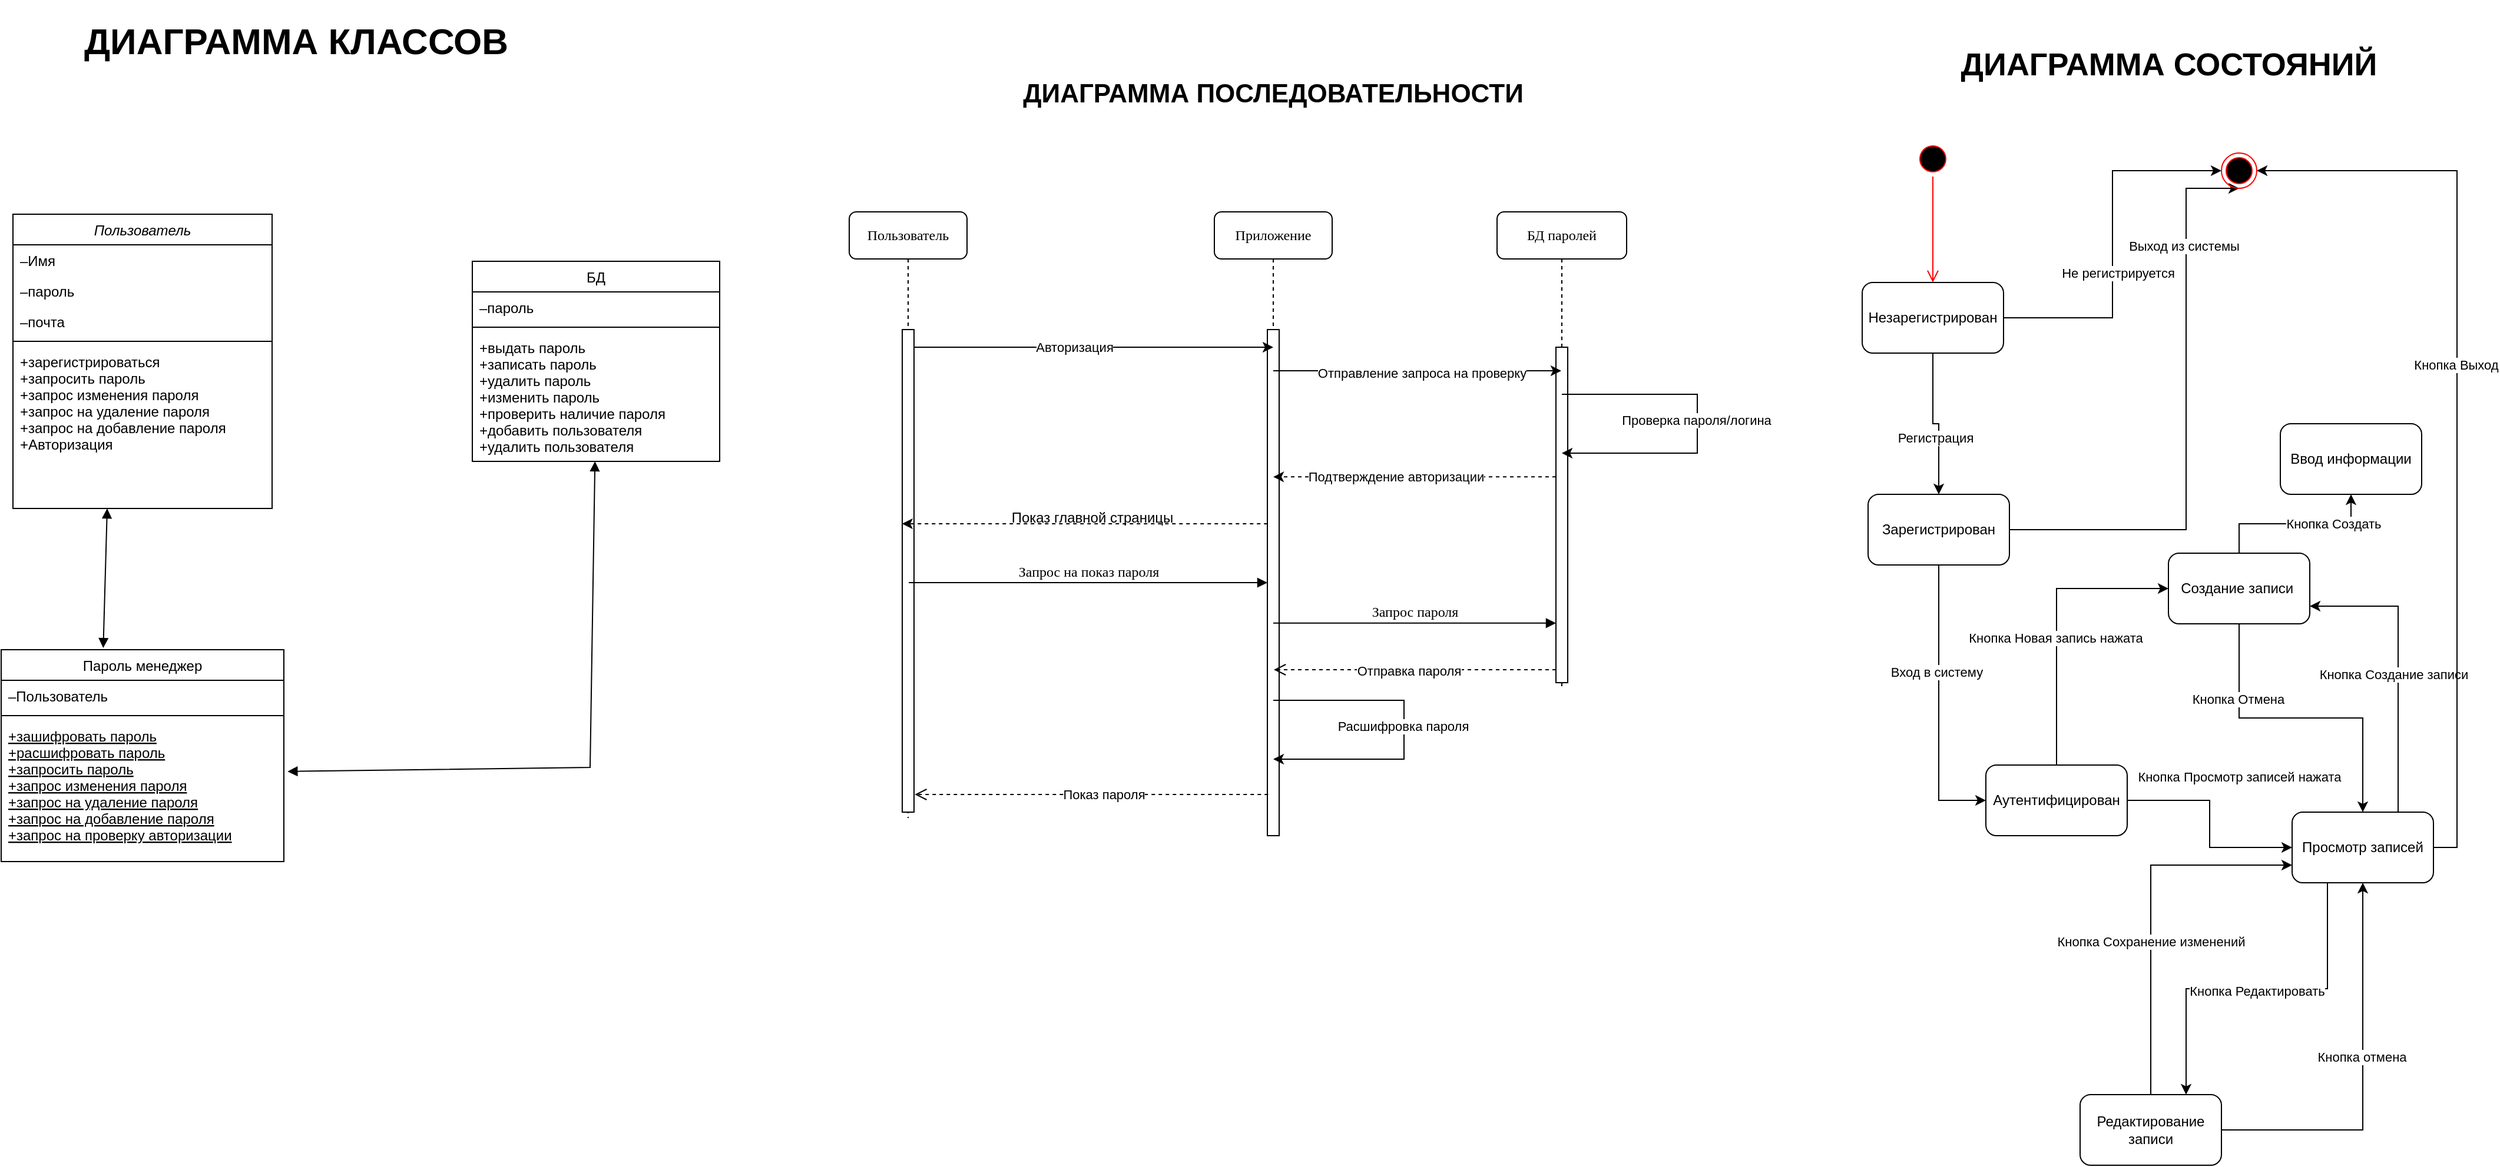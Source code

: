 <mxfile version="22.1.1" type="google">
  <diagram name="Page-1" id="e7e014a7-5840-1c2e-5031-d8a46d1fe8dd">
    <mxGraphModel grid="1" page="1" gridSize="10" guides="1" tooltips="1" connect="1" arrows="1" fold="1" pageScale="1" pageWidth="2336" pageHeight="1654" background="none" math="0" shadow="0">
      <root>
        <mxCell id="0" />
        <mxCell id="1" parent="0" />
        <mxCell id="oryLOTmuy3Qz9RxGa48n-1" value="Пользователь" style="swimlane;fontStyle=2;align=center;verticalAlign=top;childLayout=stackLayout;horizontal=1;startSize=26;horizontalStack=0;resizeParent=1;resizeLast=0;collapsible=1;marginBottom=0;rounded=0;shadow=0;strokeWidth=1;" vertex="1" parent="1">
          <mxGeometry x="150" y="262" width="220" height="250" as="geometry">
            <mxRectangle x="220" y="120" width="160" height="26" as="alternateBounds" />
          </mxGeometry>
        </mxCell>
        <mxCell id="oryLOTmuy3Qz9RxGa48n-2" value="–Имя" style="text;align=left;verticalAlign=top;spacingLeft=4;spacingRight=4;overflow=hidden;rotatable=0;points=[[0,0.5],[1,0.5]];portConstraint=eastwest;" vertex="1" parent="oryLOTmuy3Qz9RxGa48n-1">
          <mxGeometry y="26" width="220" height="26" as="geometry" />
        </mxCell>
        <mxCell id="oryLOTmuy3Qz9RxGa48n-3" value="–пароль" style="text;align=left;verticalAlign=top;spacingLeft=4;spacingRight=4;overflow=hidden;rotatable=0;points=[[0,0.5],[1,0.5]];portConstraint=eastwest;rounded=0;shadow=0;html=0;" vertex="1" parent="oryLOTmuy3Qz9RxGa48n-1">
          <mxGeometry y="52" width="220" height="26" as="geometry" />
        </mxCell>
        <mxCell id="oryLOTmuy3Qz9RxGa48n-4" value="–почта" style="text;align=left;verticalAlign=top;spacingLeft=4;spacingRight=4;overflow=hidden;rotatable=0;points=[[0,0.5],[1,0.5]];portConstraint=eastwest;rounded=0;shadow=0;html=0;" vertex="1" parent="oryLOTmuy3Qz9RxGa48n-1">
          <mxGeometry y="78" width="220" height="26" as="geometry" />
        </mxCell>
        <mxCell id="oryLOTmuy3Qz9RxGa48n-5" value="" style="line;html=1;strokeWidth=1;align=left;verticalAlign=middle;spacingTop=-1;spacingLeft=3;spacingRight=3;rotatable=0;labelPosition=right;points=[];portConstraint=eastwest;" vertex="1" parent="oryLOTmuy3Qz9RxGa48n-1">
          <mxGeometry y="104" width="220" height="8" as="geometry" />
        </mxCell>
        <mxCell id="oryLOTmuy3Qz9RxGa48n-6" value="+зарегистрироваться&#xa;+запросить пароль&#xa;+запрос изменения пароля&#xa;+запрос на удаление пароля&#xa;+запрос на добавление пароля&#xa;+Авторизация" style="text;align=left;verticalAlign=top;spacingLeft=4;spacingRight=4;overflow=hidden;rotatable=0;points=[[0,0.5],[1,0.5]];portConstraint=eastwest;" vertex="1" parent="oryLOTmuy3Qz9RxGa48n-1">
          <mxGeometry y="112" width="220" height="98" as="geometry" />
        </mxCell>
        <mxCell id="oryLOTmuy3Qz9RxGa48n-7" value="" style="endArrow=block;startArrow=block;endFill=1;startFill=1;html=1;rounded=0;entryX=0.361;entryY=-0.008;entryDx=0;entryDy=0;entryPerimeter=0;" edge="1" parent="oryLOTmuy3Qz9RxGa48n-1" target="oryLOTmuy3Qz9RxGa48n-8">
          <mxGeometry width="160" relative="1" as="geometry">
            <mxPoint x="80" y="250" as="sourcePoint" />
            <mxPoint x="240" y="230" as="targetPoint" />
          </mxGeometry>
        </mxCell>
        <mxCell id="oryLOTmuy3Qz9RxGa48n-8" value="Пароль менеджер" style="swimlane;fontStyle=0;align=center;verticalAlign=top;childLayout=stackLayout;horizontal=1;startSize=26;horizontalStack=0;resizeParent=1;resizeLast=0;collapsible=1;marginBottom=0;rounded=0;shadow=0;strokeWidth=1;" vertex="1" parent="1">
          <mxGeometry x="140" y="632" width="240" height="180" as="geometry">
            <mxRectangle x="130" y="380" width="160" height="26" as="alternateBounds" />
          </mxGeometry>
        </mxCell>
        <mxCell id="oryLOTmuy3Qz9RxGa48n-9" value="–Пользователь" style="text;align=left;verticalAlign=top;spacingLeft=4;spacingRight=4;overflow=hidden;rotatable=0;points=[[0,0.5],[1,0.5]];portConstraint=eastwest;" vertex="1" parent="oryLOTmuy3Qz9RxGa48n-8">
          <mxGeometry y="26" width="240" height="26" as="geometry" />
        </mxCell>
        <mxCell id="oryLOTmuy3Qz9RxGa48n-10" value="" style="line;html=1;strokeWidth=1;align=left;verticalAlign=middle;spacingTop=-1;spacingLeft=3;spacingRight=3;rotatable=0;labelPosition=right;points=[];portConstraint=eastwest;" vertex="1" parent="oryLOTmuy3Qz9RxGa48n-8">
          <mxGeometry y="52" width="240" height="8" as="geometry" />
        </mxCell>
        <mxCell id="oryLOTmuy3Qz9RxGa48n-11" value="+зашифровать пароль&#xa;+расшифровать пароль&#xa;+запросить пароль&#xa;+запрос изменения пароля&#xa;+запрос на удаление пароля&#xa;+запрос на добавление пароля&#xa;+запрос на проверку авторизации&#xa;" style="text;align=left;verticalAlign=top;spacingLeft=4;spacingRight=4;overflow=hidden;rotatable=0;points=[[0,0.5],[1,0.5]];portConstraint=eastwest;fontStyle=4" vertex="1" parent="oryLOTmuy3Qz9RxGa48n-8">
          <mxGeometry y="60" width="240" height="120" as="geometry" />
        </mxCell>
        <mxCell id="oryLOTmuy3Qz9RxGa48n-12" value="БД" style="swimlane;fontStyle=0;align=center;verticalAlign=top;childLayout=stackLayout;horizontal=1;startSize=26;horizontalStack=0;resizeParent=1;resizeLast=0;collapsible=1;marginBottom=0;rounded=0;shadow=0;strokeWidth=1;" vertex="1" parent="1">
          <mxGeometry x="540" y="302" width="210" height="170" as="geometry">
            <mxRectangle x="550" y="140" width="160" height="26" as="alternateBounds" />
          </mxGeometry>
        </mxCell>
        <mxCell id="oryLOTmuy3Qz9RxGa48n-13" value="–пароль" style="text;align=left;verticalAlign=top;spacingLeft=4;spacingRight=4;overflow=hidden;rotatable=0;points=[[0,0.5],[1,0.5]];portConstraint=eastwest;" vertex="1" parent="oryLOTmuy3Qz9RxGa48n-12">
          <mxGeometry y="26" width="210" height="26" as="geometry" />
        </mxCell>
        <mxCell id="oryLOTmuy3Qz9RxGa48n-14" value="" style="line;html=1;strokeWidth=1;align=left;verticalAlign=middle;spacingTop=-1;spacingLeft=3;spacingRight=3;rotatable=0;labelPosition=right;points=[];portConstraint=eastwest;" vertex="1" parent="oryLOTmuy3Qz9RxGa48n-12">
          <mxGeometry y="52" width="210" height="8" as="geometry" />
        </mxCell>
        <mxCell id="oryLOTmuy3Qz9RxGa48n-15" value="+выдать пароль&#xa;+записать пароль&#xa;+удалить пароль&#xa;+изменить пароль&#xa;+проверить наличие пароля&#xa;+добавить пользователя&#xa;+удалить пользователя" style="text;align=left;verticalAlign=top;spacingLeft=4;spacingRight=4;overflow=hidden;rotatable=0;points=[[0,0.5],[1,0.5]];portConstraint=eastwest;" vertex="1" parent="oryLOTmuy3Qz9RxGa48n-12">
          <mxGeometry y="60" width="210" height="110" as="geometry" />
        </mxCell>
        <mxCell id="oryLOTmuy3Qz9RxGa48n-16" value="&lt;font style=&quot;font-size: 31px;&quot;&gt;&lt;b&gt;ДИАГРАММА КЛАССОВ&lt;/b&gt;&lt;/font&gt;" style="text;html=1;align=center;verticalAlign=middle;resizable=0;points=[];autosize=1;strokeColor=none;fillColor=none;" vertex="1" parent="1">
          <mxGeometry x="200" y="90" width="380" height="50" as="geometry" />
        </mxCell>
        <mxCell id="oryLOTmuy3Qz9RxGa48n-17" value="" style="endArrow=block;startArrow=block;endFill=1;startFill=1;html=1;rounded=0;exitX=1.013;exitY=0.362;exitDx=0;exitDy=0;exitPerimeter=0;" edge="1" parent="1" source="oryLOTmuy3Qz9RxGa48n-11" target="oryLOTmuy3Qz9RxGa48n-15">
          <mxGeometry width="160" relative="1" as="geometry">
            <mxPoint x="370" y="732" as="sourcePoint" />
            <mxPoint x="530" y="732" as="targetPoint" />
            <Array as="points">
              <mxPoint x="640" y="732" />
            </Array>
          </mxGeometry>
        </mxCell>
        <mxCell id="oryLOTmuy3Qz9RxGa48n-18" value="Приложение" style="shape=umlLifeline;perimeter=lifelinePerimeter;whiteSpace=wrap;html=1;container=1;collapsible=0;recursiveResize=0;outlineConnect=0;rounded=1;shadow=0;comic=0;labelBackgroundColor=none;strokeWidth=1;fontFamily=Verdana;fontSize=12;align=center;" vertex="1" parent="1">
          <mxGeometry x="1170" y="260" width="100" height="525" as="geometry" />
        </mxCell>
        <mxCell id="oryLOTmuy3Qz9RxGa48n-19" value="" style="html=1;points=[];perimeter=orthogonalPerimeter;rounded=0;shadow=0;comic=0;labelBackgroundColor=none;strokeWidth=1;fontFamily=Verdana;fontSize=12;align=center;" vertex="1" parent="oryLOTmuy3Qz9RxGa48n-18">
          <mxGeometry x="45" y="100" width="10" height="430" as="geometry" />
        </mxCell>
        <mxCell id="oryLOTmuy3Qz9RxGa48n-20" value="БД паролей" style="shape=umlLifeline;perimeter=lifelinePerimeter;whiteSpace=wrap;html=1;container=1;collapsible=0;recursiveResize=0;outlineConnect=0;rounded=1;shadow=0;comic=0;labelBackgroundColor=none;strokeWidth=1;fontFamily=Verdana;fontSize=12;align=center;" vertex="1" parent="1">
          <mxGeometry x="1410" y="260" width="110" height="405" as="geometry" />
        </mxCell>
        <mxCell id="oryLOTmuy3Qz9RxGa48n-21" value="" style="html=1;points=[];perimeter=orthogonalPerimeter;rounded=0;shadow=0;comic=0;labelBackgroundColor=none;strokeWidth=1;fontFamily=Verdana;fontSize=12;align=center;" vertex="1" parent="oryLOTmuy3Qz9RxGa48n-20">
          <mxGeometry x="50" y="115" width="10" height="285" as="geometry" />
        </mxCell>
        <mxCell id="oryLOTmuy3Qz9RxGa48n-22" value="Пользователь" style="shape=umlLifeline;perimeter=lifelinePerimeter;whiteSpace=wrap;html=1;container=1;collapsible=0;recursiveResize=0;outlineConnect=0;rounded=1;shadow=0;comic=0;labelBackgroundColor=none;strokeWidth=1;fontFamily=Verdana;fontSize=12;align=center;" vertex="1" parent="1">
          <mxGeometry x="860" y="260" width="100" height="515" as="geometry" />
        </mxCell>
        <mxCell id="oryLOTmuy3Qz9RxGa48n-23" value="" style="html=1;points=[];perimeter=orthogonalPerimeter;rounded=0;shadow=0;comic=0;labelBackgroundColor=none;strokeWidth=1;fontFamily=Verdana;fontSize=12;align=center;" vertex="1" parent="oryLOTmuy3Qz9RxGa48n-22">
          <mxGeometry x="45" y="100" width="10" height="410" as="geometry" />
        </mxCell>
        <mxCell id="oryLOTmuy3Qz9RxGa48n-24" value="Показ главной страницы" style="text;html=1;align=center;verticalAlign=middle;resizable=0;points=[];autosize=1;strokeColor=none;fillColor=none;" vertex="1" parent="1">
          <mxGeometry x="985.63" y="505" width="160" height="30" as="geometry" />
        </mxCell>
        <mxCell id="oryLOTmuy3Qz9RxGa48n-25" value="" style="endArrow=classic;html=1;rounded=0;" edge="1" parent="1">
          <mxGeometry width="50" height="50" relative="1" as="geometry">
            <mxPoint x="915" y="375" as="sourcePoint" />
            <mxPoint x="1220" y="375" as="targetPoint" />
          </mxGeometry>
        </mxCell>
        <mxCell id="oryLOTmuy3Qz9RxGa48n-26" value="Авторизация" style="edgeLabel;html=1;align=center;verticalAlign=middle;resizable=0;points=[];" vertex="1" connectable="0" parent="oryLOTmuy3Qz9RxGa48n-25">
          <mxGeometry x="-0.116" relative="1" as="geometry">
            <mxPoint x="1" as="offset" />
          </mxGeometry>
        </mxCell>
        <mxCell id="oryLOTmuy3Qz9RxGa48n-27" value="" style="endArrow=classic;html=1;rounded=0;" edge="1" parent="1" source="oryLOTmuy3Qz9RxGa48n-18" target="oryLOTmuy3Qz9RxGa48n-20">
          <mxGeometry width="50" height="50" relative="1" as="geometry">
            <mxPoint x="1220" y="445" as="sourcePoint" />
            <mxPoint x="1310" y="405" as="targetPoint" />
            <Array as="points">
              <mxPoint x="1340" y="395" />
            </Array>
          </mxGeometry>
        </mxCell>
        <mxCell id="oryLOTmuy3Qz9RxGa48n-28" value="Отправление запроса на проверку" style="edgeLabel;html=1;align=center;verticalAlign=middle;resizable=0;points=[];" vertex="1" connectable="0" parent="oryLOTmuy3Qz9RxGa48n-27">
          <mxGeometry x="0.028" y="-2" relative="1" as="geometry">
            <mxPoint as="offset" />
          </mxGeometry>
        </mxCell>
        <mxCell id="oryLOTmuy3Qz9RxGa48n-29" value="" style="endArrow=classic;html=1;rounded=0;dashed=1;" edge="1" parent="1" target="oryLOTmuy3Qz9RxGa48n-18">
          <mxGeometry width="50" height="50" relative="1" as="geometry">
            <mxPoint x="1460" y="485.16" as="sourcePoint" />
            <mxPoint x="1224.87" y="485" as="targetPoint" />
            <Array as="points" />
          </mxGeometry>
        </mxCell>
        <mxCell id="oryLOTmuy3Qz9RxGa48n-30" value="Подтверждение авторизации" style="edgeLabel;html=1;align=center;verticalAlign=middle;resizable=0;points=[];" vertex="1" connectable="0" parent="oryLOTmuy3Qz9RxGa48n-29">
          <mxGeometry x="0.135" relative="1" as="geometry">
            <mxPoint as="offset" />
          </mxGeometry>
        </mxCell>
        <mxCell id="oryLOTmuy3Qz9RxGa48n-31" value="" style="edgeStyle=none;orthogonalLoop=1;jettySize=auto;html=1;rounded=0;dashed=1;" edge="1" parent="1">
          <mxGeometry width="100" relative="1" as="geometry">
            <mxPoint x="1215.13" y="525" as="sourcePoint" />
            <mxPoint x="904.88" y="525" as="targetPoint" />
            <Array as="points" />
          </mxGeometry>
        </mxCell>
        <mxCell id="oryLOTmuy3Qz9RxGa48n-32" value="Запрос на показ пароля" style="html=1;verticalAlign=bottom;endArrow=block;labelBackgroundColor=none;fontFamily=Verdana;fontSize=12;edgeStyle=elbowEdgeStyle;elbow=vertical;" edge="1" parent="1">
          <mxGeometry relative="1" as="geometry">
            <mxPoint x="910.5" y="575" as="sourcePoint" />
            <mxPoint x="1215" y="575" as="targetPoint" />
            <Array as="points">
              <mxPoint x="1065.5" y="575" />
            </Array>
          </mxGeometry>
        </mxCell>
        <mxCell id="oryLOTmuy3Qz9RxGa48n-33" value="" style="html=1;verticalAlign=bottom;endArrow=open;dashed=1;endSize=8;curved=0;rounded=0;" edge="1" parent="1">
          <mxGeometry relative="1" as="geometry">
            <mxPoint x="1460" y="649" as="sourcePoint" />
            <mxPoint x="1220.5" y="649" as="targetPoint" />
          </mxGeometry>
        </mxCell>
        <mxCell id="oryLOTmuy3Qz9RxGa48n-34" value="Отправка пароля" style="edgeLabel;html=1;align=center;verticalAlign=middle;resizable=0;points=[];" vertex="1" connectable="0" parent="oryLOTmuy3Qz9RxGa48n-33">
          <mxGeometry x="0.044" y="1" relative="1" as="geometry">
            <mxPoint as="offset" />
          </mxGeometry>
        </mxCell>
        <mxCell id="oryLOTmuy3Qz9RxGa48n-35" value="Запрос пароля" style="html=1;verticalAlign=bottom;endArrow=block;labelBackgroundColor=none;fontFamily=Verdana;fontSize=12;edgeStyle=elbowEdgeStyle;elbow=vertical;" edge="1" parent="1" source="oryLOTmuy3Qz9RxGa48n-18" target="oryLOTmuy3Qz9RxGa48n-21">
          <mxGeometry relative="1" as="geometry">
            <mxPoint x="1215.5" y="609.38" as="sourcePoint" />
            <mxPoint x="1520" y="609.38" as="targetPoint" />
            <Array as="points">
              <mxPoint x="1370.5" y="609.38" />
            </Array>
          </mxGeometry>
        </mxCell>
        <mxCell id="oryLOTmuy3Qz9RxGa48n-36" value="" style="html=1;verticalAlign=bottom;endArrow=open;dashed=1;endSize=8;curved=0;rounded=0;" edge="1" parent="1">
          <mxGeometry relative="1" as="geometry">
            <mxPoint x="1215.63" y="755" as="sourcePoint" />
            <mxPoint x="915.63" y="755" as="targetPoint" />
          </mxGeometry>
        </mxCell>
        <mxCell id="oryLOTmuy3Qz9RxGa48n-37" value="Показ пароля" style="edgeLabel;html=1;align=center;verticalAlign=middle;resizable=0;points=[];" vertex="1" connectable="0" parent="oryLOTmuy3Qz9RxGa48n-36">
          <mxGeometry x="-0.062" relative="1" as="geometry">
            <mxPoint x="1" as="offset" />
          </mxGeometry>
        </mxCell>
        <mxCell id="oryLOTmuy3Qz9RxGa48n-38" value="" style="edgeStyle=none;orthogonalLoop=1;jettySize=auto;html=1;rounded=0;" edge="1" parent="1" source="oryLOTmuy3Qz9RxGa48n-18" target="oryLOTmuy3Qz9RxGa48n-18">
          <mxGeometry width="100" relative="1" as="geometry">
            <mxPoint x="1230" y="675" as="sourcePoint" />
            <mxPoint x="1240" y="735" as="targetPoint" />
            <Array as="points">
              <mxPoint x="1331" y="675" />
              <mxPoint x="1331" y="725" />
            </Array>
          </mxGeometry>
        </mxCell>
        <mxCell id="oryLOTmuy3Qz9RxGa48n-39" value="Расшифровка пароля" style="edgeLabel;html=1;align=center;verticalAlign=middle;resizable=0;points=[];" vertex="1" connectable="0" parent="oryLOTmuy3Qz9RxGa48n-38">
          <mxGeometry x="-0.023" y="-1" relative="1" as="geometry">
            <mxPoint as="offset" />
          </mxGeometry>
        </mxCell>
        <mxCell id="oryLOTmuy3Qz9RxGa48n-40" value="" style="edgeStyle=none;orthogonalLoop=1;jettySize=auto;html=1;rounded=0;" edge="1" parent="1" source="oryLOTmuy3Qz9RxGa48n-20" target="oryLOTmuy3Qz9RxGa48n-20">
          <mxGeometry width="100" relative="1" as="geometry">
            <mxPoint x="1480" y="415" as="sourcePoint" />
            <mxPoint x="1560" y="465" as="targetPoint" />
            <Array as="points">
              <mxPoint x="1580" y="415" />
              <mxPoint x="1580" y="465" />
            </Array>
          </mxGeometry>
        </mxCell>
        <mxCell id="oryLOTmuy3Qz9RxGa48n-41" value="Проверка пароля/логина" style="edgeLabel;html=1;align=center;verticalAlign=middle;resizable=0;points=[];" vertex="1" connectable="0" parent="oryLOTmuy3Qz9RxGa48n-40">
          <mxGeometry x="-0.023" y="-1" relative="1" as="geometry">
            <mxPoint as="offset" />
          </mxGeometry>
        </mxCell>
        <mxCell id="oryLOTmuy3Qz9RxGa48n-42" value="&lt;font style=&quot;font-size: 22px;&quot;&gt;&lt;b&gt;ДИАГРАММА ПОСЛЕДОВАТЕЛЬНОСТИ&lt;/b&gt;&lt;/font&gt;" style="text;html=1;strokeColor=none;fillColor=none;align=center;verticalAlign=middle;whiteSpace=wrap;rounded=0;" vertex="1" parent="1">
          <mxGeometry x="900" y="80" width="640" height="160" as="geometry" />
        </mxCell>
        <mxCell id="oryLOTmuy3Qz9RxGa48n-43" value="" style="ellipse;html=1;shape=startState;fillColor=#000000;strokeColor=#ff0000;" vertex="1" parent="1">
          <mxGeometry x="1765" y="200" width="30" height="30" as="geometry" />
        </mxCell>
        <mxCell id="oryLOTmuy3Qz9RxGa48n-44" value="" style="edgeStyle=orthogonalEdgeStyle;html=1;verticalAlign=bottom;endArrow=open;endSize=8;strokeColor=#ff0000;rounded=0;entryX=0.5;entryY=0;entryDx=0;entryDy=0;" edge="1" parent="1" source="oryLOTmuy3Qz9RxGa48n-43" target="oryLOTmuy3Qz9RxGa48n-49">
          <mxGeometry relative="1" as="geometry">
            <mxPoint x="1780" y="290" as="targetPoint" />
          </mxGeometry>
        </mxCell>
        <mxCell id="oryLOTmuy3Qz9RxGa48n-45" style="edgeStyle=orthogonalEdgeStyle;rounded=0;orthogonalLoop=1;jettySize=auto;html=1;entryX=0.5;entryY=0;entryDx=0;entryDy=0;" edge="1" parent="1" source="oryLOTmuy3Qz9RxGa48n-49" target="oryLOTmuy3Qz9RxGa48n-54">
          <mxGeometry relative="1" as="geometry" />
        </mxCell>
        <mxCell id="oryLOTmuy3Qz9RxGa48n-46" value="Регистрация" style="edgeLabel;html=1;align=center;verticalAlign=middle;resizable=0;points=[];" vertex="1" connectable="0" parent="oryLOTmuy3Qz9RxGa48n-45">
          <mxGeometry x="0.228" y="-3" relative="1" as="geometry">
            <mxPoint as="offset" />
          </mxGeometry>
        </mxCell>
        <mxCell id="oryLOTmuy3Qz9RxGa48n-47" style="edgeStyle=orthogonalEdgeStyle;rounded=0;orthogonalLoop=1;jettySize=auto;html=1;entryX=0;entryY=0.5;entryDx=0;entryDy=0;" edge="1" parent="1" source="oryLOTmuy3Qz9RxGa48n-49" target="oryLOTmuy3Qz9RxGa48n-78">
          <mxGeometry relative="1" as="geometry" />
        </mxCell>
        <mxCell id="oryLOTmuy3Qz9RxGa48n-48" value="Не регистрируется" style="edgeLabel;html=1;align=center;verticalAlign=middle;resizable=0;points=[];" vertex="1" connectable="0" parent="oryLOTmuy3Qz9RxGa48n-47">
          <mxGeometry x="-0.157" y="-4" relative="1" as="geometry">
            <mxPoint as="offset" />
          </mxGeometry>
        </mxCell>
        <mxCell id="oryLOTmuy3Qz9RxGa48n-49" value="Незарегистрирован" style="rounded=1;whiteSpace=wrap;html=1;" vertex="1" parent="1">
          <mxGeometry x="1720" y="320" width="120" height="60" as="geometry" />
        </mxCell>
        <mxCell id="oryLOTmuy3Qz9RxGa48n-50" style="edgeStyle=orthogonalEdgeStyle;rounded=0;orthogonalLoop=1;jettySize=auto;html=1;entryX=0;entryY=0.5;entryDx=0;entryDy=0;" edge="1" parent="1" source="oryLOTmuy3Qz9RxGa48n-54" target="oryLOTmuy3Qz9RxGa48n-59">
          <mxGeometry relative="1" as="geometry" />
        </mxCell>
        <mxCell id="oryLOTmuy3Qz9RxGa48n-51" value="Вход в систему" style="edgeLabel;html=1;align=center;verticalAlign=middle;resizable=0;points=[];" vertex="1" connectable="0" parent="oryLOTmuy3Qz9RxGa48n-50">
          <mxGeometry x="-0.246" y="-2" relative="1" as="geometry">
            <mxPoint as="offset" />
          </mxGeometry>
        </mxCell>
        <mxCell id="oryLOTmuy3Qz9RxGa48n-52" style="edgeStyle=orthogonalEdgeStyle;rounded=0;orthogonalLoop=1;jettySize=auto;html=1;entryX=0.5;entryY=1;entryDx=0;entryDy=0;" edge="1" parent="1" source="oryLOTmuy3Qz9RxGa48n-54" target="oryLOTmuy3Qz9RxGa48n-78">
          <mxGeometry relative="1" as="geometry">
            <Array as="points">
              <mxPoint x="1995" y="530" />
              <mxPoint x="1995" y="240" />
            </Array>
          </mxGeometry>
        </mxCell>
        <mxCell id="oryLOTmuy3Qz9RxGa48n-53" value="Выход из системы" style="edgeLabel;html=1;align=center;verticalAlign=middle;resizable=0;points=[];" vertex="1" connectable="0" parent="oryLOTmuy3Qz9RxGa48n-52">
          <mxGeometry x="0.613" y="2" relative="1" as="geometry">
            <mxPoint as="offset" />
          </mxGeometry>
        </mxCell>
        <mxCell id="oryLOTmuy3Qz9RxGa48n-54" value="Зарегистрирован" style="rounded=1;whiteSpace=wrap;html=1;" vertex="1" parent="1">
          <mxGeometry x="1725" y="500" width="120" height="60" as="geometry" />
        </mxCell>
        <mxCell id="oryLOTmuy3Qz9RxGa48n-55" style="edgeStyle=orthogonalEdgeStyle;rounded=0;orthogonalLoop=1;jettySize=auto;html=1;entryX=0;entryY=0.5;entryDx=0;entryDy=0;exitX=0.5;exitY=0;exitDx=0;exitDy=0;" edge="1" parent="1" source="oryLOTmuy3Qz9RxGa48n-59" target="oryLOTmuy3Qz9RxGa48n-64">
          <mxGeometry relative="1" as="geometry" />
        </mxCell>
        <mxCell id="oryLOTmuy3Qz9RxGa48n-56" value="Кнопка Новая запись нажата" style="edgeLabel;html=1;align=center;verticalAlign=middle;resizable=0;points=[];" vertex="1" connectable="0" parent="oryLOTmuy3Qz9RxGa48n-55">
          <mxGeometry x="-0.113" y="1" relative="1" as="geometry">
            <mxPoint as="offset" />
          </mxGeometry>
        </mxCell>
        <mxCell id="oryLOTmuy3Qz9RxGa48n-57" style="edgeStyle=orthogonalEdgeStyle;rounded=0;orthogonalLoop=1;jettySize=auto;html=1;" edge="1" parent="1" source="oryLOTmuy3Qz9RxGa48n-59" target="oryLOTmuy3Qz9RxGa48n-72">
          <mxGeometry relative="1" as="geometry" />
        </mxCell>
        <mxCell id="oryLOTmuy3Qz9RxGa48n-58" value="Кнопка Просмотр записей нажата" style="edgeLabel;html=1;align=center;verticalAlign=middle;resizable=0;points=[];" vertex="1" connectable="0" parent="oryLOTmuy3Qz9RxGa48n-57">
          <mxGeometry x="-0.069" y="-2" relative="1" as="geometry">
            <mxPoint x="27" y="-34" as="offset" />
          </mxGeometry>
        </mxCell>
        <mxCell id="oryLOTmuy3Qz9RxGa48n-59" value="Аутентифицирован" style="rounded=1;whiteSpace=wrap;html=1;" vertex="1" parent="1">
          <mxGeometry x="1825" y="730" width="120" height="60" as="geometry" />
        </mxCell>
        <mxCell id="oryLOTmuy3Qz9RxGa48n-60" style="edgeStyle=orthogonalEdgeStyle;rounded=0;orthogonalLoop=1;jettySize=auto;html=1;" edge="1" parent="1" source="oryLOTmuy3Qz9RxGa48n-64" target="oryLOTmuy3Qz9RxGa48n-72">
          <mxGeometry relative="1" as="geometry" />
        </mxCell>
        <mxCell id="oryLOTmuy3Qz9RxGa48n-61" value="Кнопка Отмена" style="edgeLabel;html=1;align=center;verticalAlign=middle;resizable=0;points=[];" vertex="1" connectable="0" parent="oryLOTmuy3Qz9RxGa48n-60">
          <mxGeometry x="-0.522" y="-1" relative="1" as="geometry">
            <mxPoint as="offset" />
          </mxGeometry>
        </mxCell>
        <mxCell id="oryLOTmuy3Qz9RxGa48n-62" style="edgeStyle=orthogonalEdgeStyle;rounded=0;orthogonalLoop=1;jettySize=auto;html=1;entryX=0.5;entryY=1;entryDx=0;entryDy=0;" edge="1" parent="1" source="oryLOTmuy3Qz9RxGa48n-64" target="oryLOTmuy3Qz9RxGa48n-65">
          <mxGeometry relative="1" as="geometry" />
        </mxCell>
        <mxCell id="oryLOTmuy3Qz9RxGa48n-63" value="Кнопка Создать" style="edgeLabel;html=1;align=center;verticalAlign=middle;resizable=0;points=[];" vertex="1" connectable="0" parent="oryLOTmuy3Qz9RxGa48n-62">
          <mxGeometry x="0.451" relative="1" as="geometry">
            <mxPoint as="offset" />
          </mxGeometry>
        </mxCell>
        <mxCell id="oryLOTmuy3Qz9RxGa48n-64" value="Создание записи&amp;nbsp;" style="rounded=1;whiteSpace=wrap;html=1;" vertex="1" parent="1">
          <mxGeometry x="1980" y="550" width="120" height="60" as="geometry" />
        </mxCell>
        <mxCell id="oryLOTmuy3Qz9RxGa48n-65" value="Ввод информации" style="rounded=1;whiteSpace=wrap;html=1;" vertex="1" parent="1">
          <mxGeometry x="2075" y="440" width="120" height="60" as="geometry" />
        </mxCell>
        <mxCell id="oryLOTmuy3Qz9RxGa48n-66" style="edgeStyle=orthogonalEdgeStyle;rounded=0;orthogonalLoop=1;jettySize=auto;html=1;exitX=0.25;exitY=1;exitDx=0;exitDy=0;entryX=0.75;entryY=0;entryDx=0;entryDy=0;" edge="1" parent="1" source="oryLOTmuy3Qz9RxGa48n-72" target="oryLOTmuy3Qz9RxGa48n-77">
          <mxGeometry relative="1" as="geometry" />
        </mxCell>
        <mxCell id="oryLOTmuy3Qz9RxGa48n-67" value="Кнопка Редактировать" style="edgeLabel;html=1;align=center;verticalAlign=middle;resizable=0;points=[];" vertex="1" connectable="0" parent="oryLOTmuy3Qz9RxGa48n-66">
          <mxGeometry x="0.176" y="2" relative="1" as="geometry">
            <mxPoint x="26" as="offset" />
          </mxGeometry>
        </mxCell>
        <mxCell id="oryLOTmuy3Qz9RxGa48n-68" style="edgeStyle=orthogonalEdgeStyle;rounded=0;orthogonalLoop=1;jettySize=auto;html=1;exitX=0.75;exitY=0;exitDx=0;exitDy=0;entryX=1;entryY=0.75;entryDx=0;entryDy=0;" edge="1" parent="1" source="oryLOTmuy3Qz9RxGa48n-72" target="oryLOTmuy3Qz9RxGa48n-64">
          <mxGeometry relative="1" as="geometry" />
        </mxCell>
        <mxCell id="oryLOTmuy3Qz9RxGa48n-69" value="Кнопка Создание записи" style="edgeLabel;html=1;align=center;verticalAlign=middle;resizable=0;points=[];" vertex="1" connectable="0" parent="oryLOTmuy3Qz9RxGa48n-68">
          <mxGeometry x="-0.065" y="4" relative="1" as="geometry">
            <mxPoint as="offset" />
          </mxGeometry>
        </mxCell>
        <mxCell id="oryLOTmuy3Qz9RxGa48n-70" style="edgeStyle=orthogonalEdgeStyle;rounded=0;orthogonalLoop=1;jettySize=auto;html=1;entryX=1;entryY=0.5;entryDx=0;entryDy=0;exitX=1;exitY=0.5;exitDx=0;exitDy=0;" edge="1" parent="1" source="oryLOTmuy3Qz9RxGa48n-72" target="oryLOTmuy3Qz9RxGa48n-78">
          <mxGeometry relative="1" as="geometry" />
        </mxCell>
        <mxCell id="oryLOTmuy3Qz9RxGa48n-71" value="Кнопка Выход" style="edgeLabel;html=1;align=center;verticalAlign=middle;resizable=0;points=[];" vertex="1" connectable="0" parent="oryLOTmuy3Qz9RxGa48n-70">
          <mxGeometry x="0.126" y="1" relative="1" as="geometry">
            <mxPoint as="offset" />
          </mxGeometry>
        </mxCell>
        <mxCell id="oryLOTmuy3Qz9RxGa48n-72" value="Просмотр записей" style="rounded=1;whiteSpace=wrap;html=1;" vertex="1" parent="1">
          <mxGeometry x="2085" y="770" width="120" height="60" as="geometry" />
        </mxCell>
        <mxCell id="oryLOTmuy3Qz9RxGa48n-73" style="edgeStyle=orthogonalEdgeStyle;rounded=0;orthogonalLoop=1;jettySize=auto;html=1;entryX=0.5;entryY=1;entryDx=0;entryDy=0;" edge="1" parent="1" source="oryLOTmuy3Qz9RxGa48n-77" target="oryLOTmuy3Qz9RxGa48n-72">
          <mxGeometry relative="1" as="geometry" />
        </mxCell>
        <mxCell id="oryLOTmuy3Qz9RxGa48n-74" value="Кнопка отмена" style="edgeLabel;html=1;align=center;verticalAlign=middle;resizable=0;points=[];" vertex="1" connectable="0" parent="oryLOTmuy3Qz9RxGa48n-73">
          <mxGeometry x="0.106" y="1" relative="1" as="geometry">
            <mxPoint as="offset" />
          </mxGeometry>
        </mxCell>
        <mxCell id="oryLOTmuy3Qz9RxGa48n-75" style="edgeStyle=orthogonalEdgeStyle;rounded=0;orthogonalLoop=1;jettySize=auto;html=1;entryX=0;entryY=0.75;entryDx=0;entryDy=0;exitX=0.5;exitY=0;exitDx=0;exitDy=0;" edge="1" parent="1" source="oryLOTmuy3Qz9RxGa48n-77" target="oryLOTmuy3Qz9RxGa48n-72">
          <mxGeometry relative="1" as="geometry" />
        </mxCell>
        <mxCell id="oryLOTmuy3Qz9RxGa48n-76" value="Кнопка Сохранение изменений" style="edgeLabel;html=1;align=center;verticalAlign=middle;resizable=0;points=[];" vertex="1" connectable="0" parent="oryLOTmuy3Qz9RxGa48n-75">
          <mxGeometry x="0.234" y="1" relative="1" as="geometry">
            <mxPoint x="1" y="64" as="offset" />
          </mxGeometry>
        </mxCell>
        <mxCell id="oryLOTmuy3Qz9RxGa48n-77" value="Редактирование записи" style="rounded=1;whiteSpace=wrap;html=1;" vertex="1" parent="1">
          <mxGeometry x="1905" y="1010" width="120" height="60" as="geometry" />
        </mxCell>
        <mxCell id="oryLOTmuy3Qz9RxGa48n-78" value="" style="ellipse;html=1;shape=endState;fillColor=#000000;strokeColor=#ff0000;" vertex="1" parent="1">
          <mxGeometry x="2025" y="210" width="30" height="30" as="geometry" />
        </mxCell>
        <mxCell id="oryLOTmuy3Qz9RxGa48n-79" value="&lt;font size=&quot;1&quot; style=&quot;&quot;&gt;&lt;b style=&quot;font-size: 27px;&quot;&gt;ДИАГРАММА СОСТОЯНИЙ&lt;/b&gt;&lt;/font&gt;" style="text;html=1;align=center;verticalAlign=middle;resizable=0;points=[];autosize=1;strokeColor=none;fillColor=none;" vertex="1" parent="1">
          <mxGeometry x="1790" y="110" width="380" height="50" as="geometry" />
        </mxCell>
      </root>
    </mxGraphModel>
  </diagram>
</mxfile>
